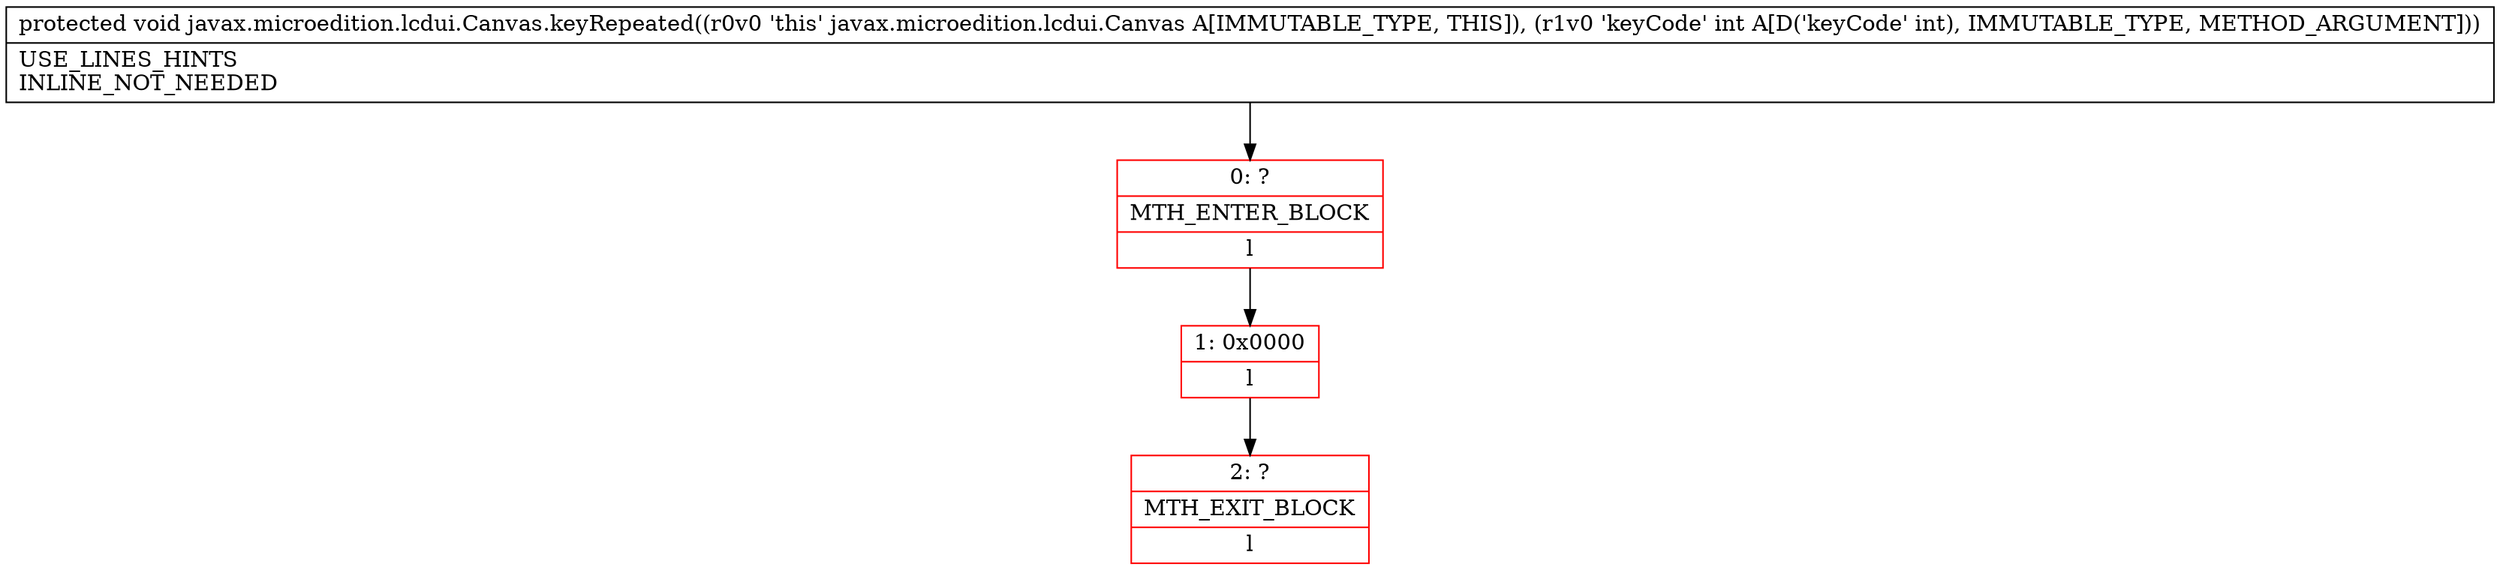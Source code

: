 digraph "CFG forjavax.microedition.lcdui.Canvas.keyRepeated(I)V" {
subgraph cluster_Region_625517199 {
label = "R(0)";
node [shape=record,color=blue];
}
Node_0 [shape=record,color=red,label="{0\:\ ?|MTH_ENTER_BLOCK\l|l}"];
Node_1 [shape=record,color=red,label="{1\:\ 0x0000|l}"];
Node_2 [shape=record,color=red,label="{2\:\ ?|MTH_EXIT_BLOCK\l|l}"];
MethodNode[shape=record,label="{protected void javax.microedition.lcdui.Canvas.keyRepeated((r0v0 'this' javax.microedition.lcdui.Canvas A[IMMUTABLE_TYPE, THIS]), (r1v0 'keyCode' int A[D('keyCode' int), IMMUTABLE_TYPE, METHOD_ARGUMENT]))  | USE_LINES_HINTS\lINLINE_NOT_NEEDED\l}"];
MethodNode -> Node_0;
Node_0 -> Node_1;
Node_1 -> Node_2;
}

